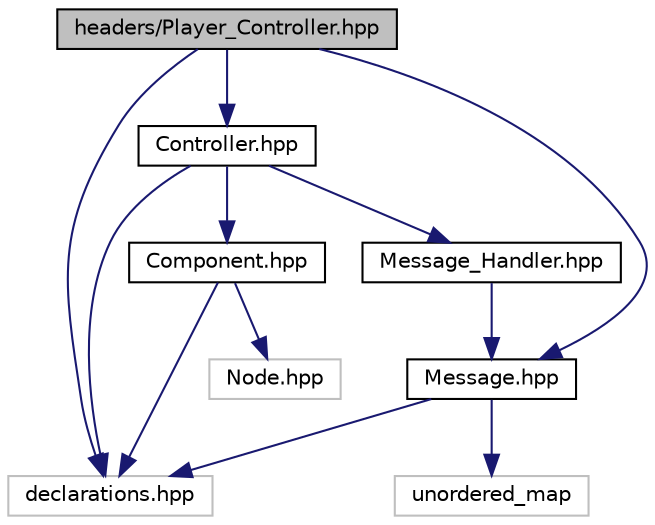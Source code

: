 digraph "headers/Player_Controller.hpp"
{
 // LATEX_PDF_SIZE
  edge [fontname="Helvetica",fontsize="10",labelfontname="Helvetica",labelfontsize="10"];
  node [fontname="Helvetica",fontsize="10",shape=record];
  Node0 [label="headers/Player_Controller.hpp",height=0.2,width=0.4,color="black", fillcolor="grey75", style="filled", fontcolor="black",tooltip=" "];
  Node0 -> Node1 [color="midnightblue",fontsize="10",style="solid",fontname="Helvetica"];
  Node1 [label="declarations.hpp",height=0.2,width=0.4,color="grey75", fillcolor="white", style="filled",tooltip=" "];
  Node0 -> Node2 [color="midnightblue",fontsize="10",style="solid",fontname="Helvetica"];
  Node2 [label="Controller.hpp",height=0.2,width=0.4,color="black", fillcolor="white", style="filled",URL="$d6/d14/_controller_8hpp.html",tooltip="Virtual class of the controller component. A controller is a component and a listener at the same tim..."];
  Node2 -> Node1 [color="midnightblue",fontsize="10",style="solid",fontname="Helvetica"];
  Node2 -> Node3 [color="midnightblue",fontsize="10",style="solid",fontname="Helvetica"];
  Node3 [label="Component.hpp",height=0.2,width=0.4,color="black", fillcolor="white", style="filled",URL="$da/d5c/_component_8hpp.html",tooltip=" "];
  Node3 -> Node1 [color="midnightblue",fontsize="10",style="solid",fontname="Helvetica"];
  Node3 -> Node4 [color="midnightblue",fontsize="10",style="solid",fontname="Helvetica"];
  Node4 [label="Node.hpp",height=0.2,width=0.4,color="grey75", fillcolor="white", style="filled",tooltip=" "];
  Node2 -> Node5 [color="midnightblue",fontsize="10",style="solid",fontname="Helvetica"];
  Node5 [label="Message_Handler.hpp",height=0.2,width=0.4,color="black", fillcolor="white", style="filled",URL="$d2/d26/_message___handler_8hpp.html",tooltip="Process and save the messages and listeners."];
  Node5 -> Node6 [color="midnightblue",fontsize="10",style="solid",fontname="Helvetica"];
  Node6 [label="Message.hpp",height=0.2,width=0.4,color="black", fillcolor="white", style="filled",URL="$dc/dbc/_message_8hpp.html",tooltip=" "];
  Node6 -> Node1 [color="midnightblue",fontsize="10",style="solid",fontname="Helvetica"];
  Node6 -> Node7 [color="midnightblue",fontsize="10",style="solid",fontname="Helvetica"];
  Node7 [label="unordered_map",height=0.2,width=0.4,color="grey75", fillcolor="white", style="filled",tooltip=" "];
  Node0 -> Node6 [color="midnightblue",fontsize="10",style="solid",fontname="Helvetica"];
}
